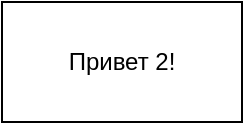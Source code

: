 <mxfile version="24.4.8" type="github">
  <diagram name="Страница — 1" id="rQgukyzmH4vDC2sw7NhL">
    <mxGraphModel dx="1434" dy="738" grid="1" gridSize="10" guides="1" tooltips="1" connect="1" arrows="1" fold="1" page="1" pageScale="1" pageWidth="827" pageHeight="1169" math="0" shadow="0">
      <root>
        <mxCell id="0" />
        <mxCell id="1" parent="0" />
        <mxCell id="I4YHom168t-t-NxEiGnT-1" value="Привет 2&lt;span style=&quot;background-color: initial;&quot;&gt;!&lt;/span&gt;" style="rounded=0;whiteSpace=wrap;html=1;" parent="1" vertex="1">
          <mxGeometry x="310" y="160" width="120" height="60" as="geometry" />
        </mxCell>
      </root>
    </mxGraphModel>
  </diagram>
</mxfile>
